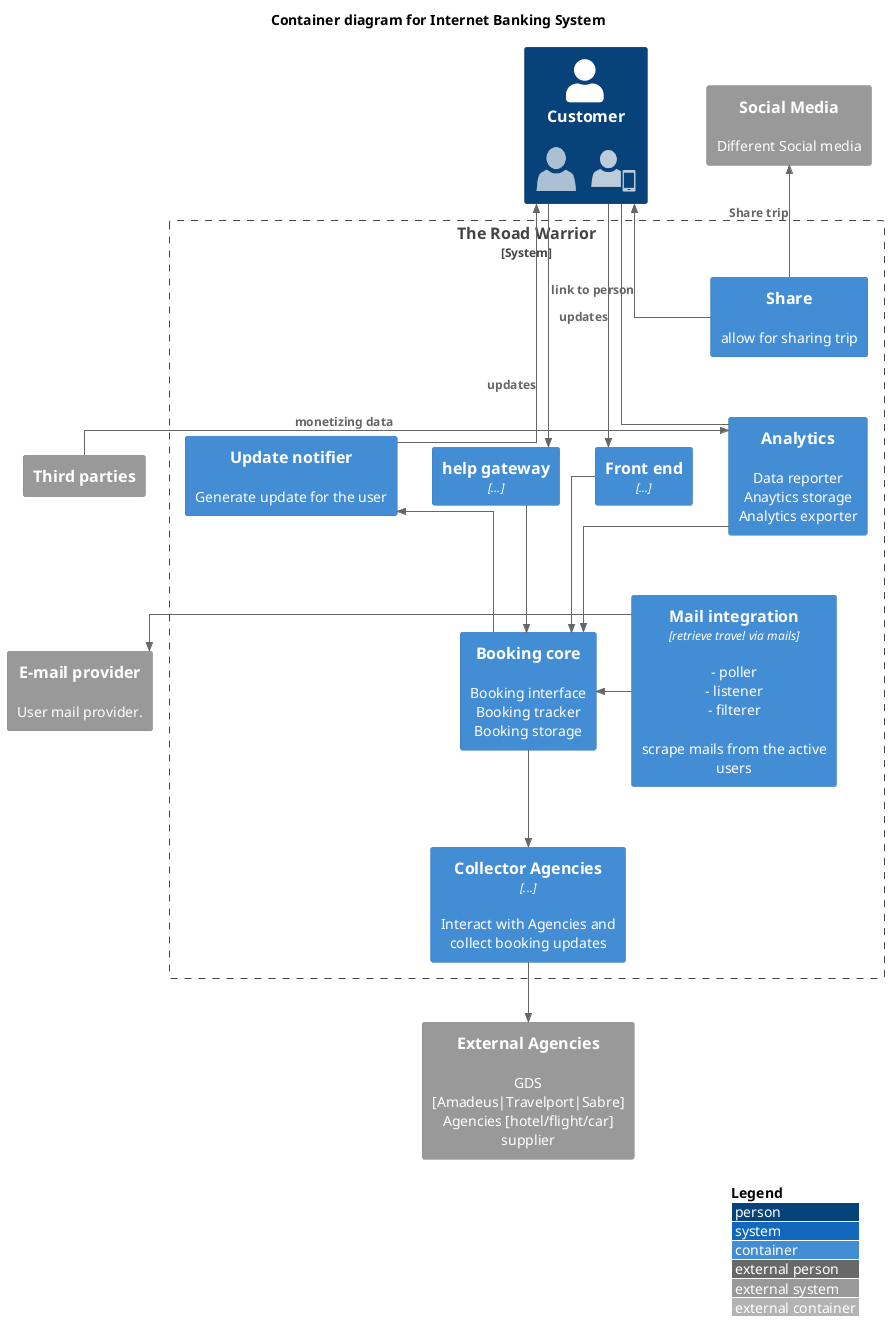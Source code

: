 @startuml
'!includeurl https://raw.githubusercontent.com/RicardoNiepel/C4-PlantUML/master/C4_Container.puml
!include <c4/C4_Container.puml>  
'ref http://plantuml.com/stdlib
!include <office/Users/user.puml>
!include <office/Users/mobile_user.puml>

LAYOUT_WITH_LEGEND()

skinparam linetype ortho

title Container diagram for Internet Banking System

Person(customer  , Customer , "<$user>   <$mobile_user>" )

System_Boundary(c1, "The Road Warrior") {

Container(booking_core, "Booking core", "", "Booking interface\nBooking tracker\nBooking storage")

'    Container(backend_api, "API Application", "Java, Docker Container", "Provides Internet banking functionality via API")
Container(analytics, "Analytics", "", "Data reporter\nAnaytics storage\nAnalytics exporter")
Container(mail_poller, "Mail integration", "retrieve travel via mails", "- poller\n- listener\n- filterer\n\nscrape mails from the active users")
Container(collector_agencies, "Collector Agencies", "...", "Interact with Agencies and collect booking updates")

'together {
Container(notifier, "Update notifier", "", "Generate update for the user")
Container(help, "help gateway", "...", "")
Container(front_end, "Front end", "...", "")
Container(sharer, "Share", "", "allow for sharing trip")
'}

}


System_Ext(email_provider, "E-mail provider", "User mail provider.")
System_Ext(third_parties, "Third parties")
System_Ext(social_media, "Social Media", "Different Social media")
System_Ext(ext_agencies, "External Agencies", "GDS [Amadeus|Travelport|Sabre]\nAgencies [hotel/flight/car] supplier")

'notifier -[hidden]- mail_poller

'mail_poller -[hidden]- collector_agencies
sharer -[hidden]- analytics
analytics -[hidden]- mail_poller

Rel_Back(customer, notifier, "updates")
Rel(customer, front_end, "updates")

Rel(front_end, booking_core, "")

Rel_Back_Neighbor(email_provider, mail_poller, "")
Rel_Neighbor(mail_poller, booking_core, "")

Rel(collector_agencies, ext_agencies,  "")
Rel(booking_core, collector_agencies, "")
'Rel_Back_Neighbor(collector_agencies, booking_core, "")


Rel(analytics, booking_core, "")

third_parties -[hidden]-email_provider

'Rel_Back(customer, analytics, "")
customer -- analytics
Rel_Neighbor(third_parties, analytics, "monetizing data")

Rel(customer, help, "")
Rel(help, booking_core, "")
Rel_Back(notifier, booking_core, "")

Rel_Back(customer, sharer, "link to person")
'Rel_Neighbor(social_media, social_media, "")
'Rel_Neighbor(social_media, sharer, "")

Rel_Back(social_media, sharer, "Share trip")







@enduml
